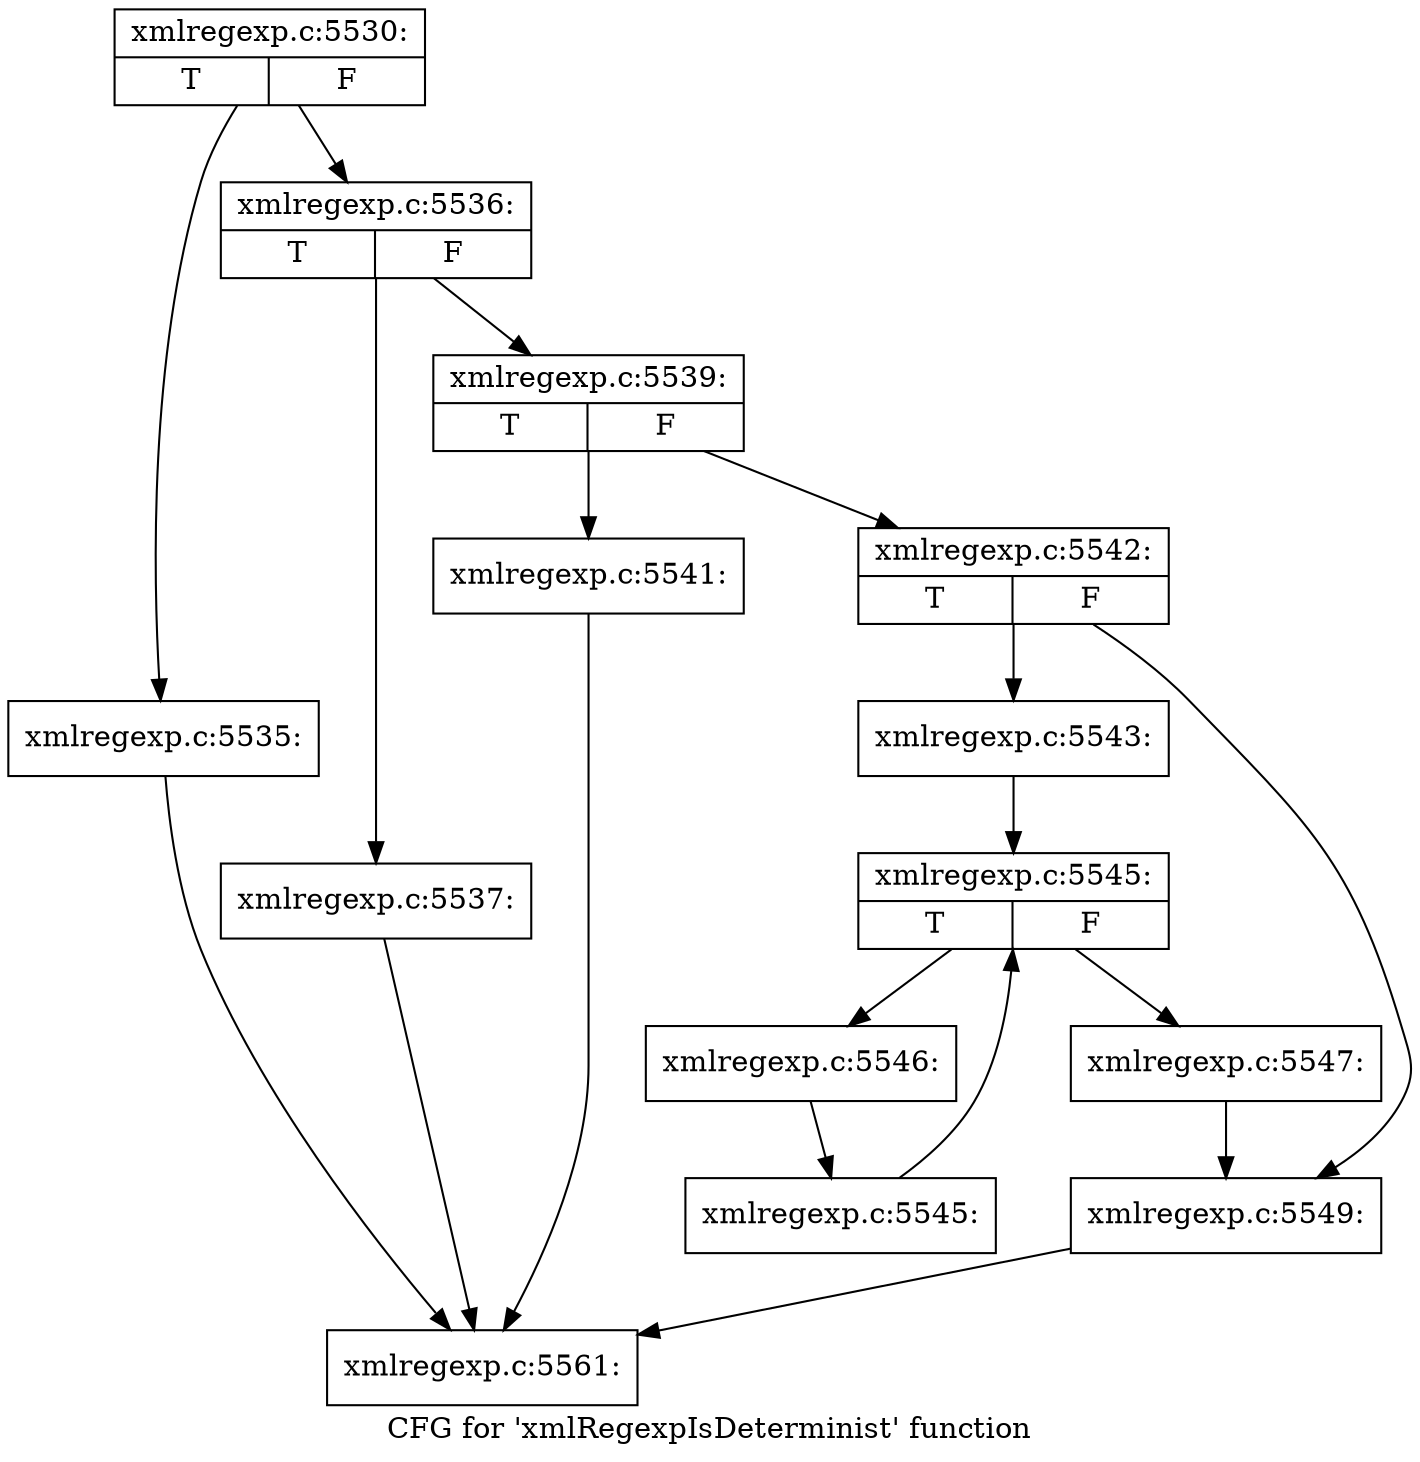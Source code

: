 digraph "CFG for 'xmlRegexpIsDeterminist' function" {
	label="CFG for 'xmlRegexpIsDeterminist' function";

	Node0x563d9d526fa0 [shape=record,label="{xmlregexp.c:5530:|{<s0>T|<s1>F}}"];
	Node0x563d9d526fa0 -> Node0x563d9d4e3300;
	Node0x563d9d526fa0 -> Node0x563d9d4e3350;
	Node0x563d9d4e3300 [shape=record,label="{xmlregexp.c:5535:}"];
	Node0x563d9d4e3300 -> Node0x563d9d5a7260;
	Node0x563d9d4e3350 [shape=record,label="{xmlregexp.c:5536:|{<s0>T|<s1>F}}"];
	Node0x563d9d4e3350 -> Node0x563d9d4e2720;
	Node0x563d9d4e3350 -> Node0x563d9d4e2770;
	Node0x563d9d4e2720 [shape=record,label="{xmlregexp.c:5537:}"];
	Node0x563d9d4e2720 -> Node0x563d9d5a7260;
	Node0x563d9d4e2770 [shape=record,label="{xmlregexp.c:5539:|{<s0>T|<s1>F}}"];
	Node0x563d9d4e2770 -> Node0x563d9d5ab2a0;
	Node0x563d9d4e2770 -> Node0x563d9d5ab2f0;
	Node0x563d9d5ab2a0 [shape=record,label="{xmlregexp.c:5541:}"];
	Node0x563d9d5ab2a0 -> Node0x563d9d5a7260;
	Node0x563d9d5ab2f0 [shape=record,label="{xmlregexp.c:5542:|{<s0>T|<s1>F}}"];
	Node0x563d9d5ab2f0 -> Node0x563d9d5ab690;
	Node0x563d9d5ab2f0 -> Node0x563d9d5ab6e0;
	Node0x563d9d5ab690 [shape=record,label="{xmlregexp.c:5543:}"];
	Node0x563d9d5ab690 -> Node0x563d9d5abec0;
	Node0x563d9d5abec0 [shape=record,label="{xmlregexp.c:5545:|{<s0>T|<s1>F}}"];
	Node0x563d9d5abec0 -> Node0x563d9d5ac140;
	Node0x563d9d5abec0 -> Node0x563d9d5abd20;
	Node0x563d9d5ac140 [shape=record,label="{xmlregexp.c:5546:}"];
	Node0x563d9d5ac140 -> Node0x563d9d5ac0b0;
	Node0x563d9d5ac0b0 [shape=record,label="{xmlregexp.c:5545:}"];
	Node0x563d9d5ac0b0 -> Node0x563d9d5abec0;
	Node0x563d9d5abd20 [shape=record,label="{xmlregexp.c:5547:}"];
	Node0x563d9d5abd20 -> Node0x563d9d5ab6e0;
	Node0x563d9d5ab6e0 [shape=record,label="{xmlregexp.c:5549:}"];
	Node0x563d9d5ab6e0 -> Node0x563d9d5a7260;
	Node0x563d9d5a7260 [shape=record,label="{xmlregexp.c:5561:}"];
}
